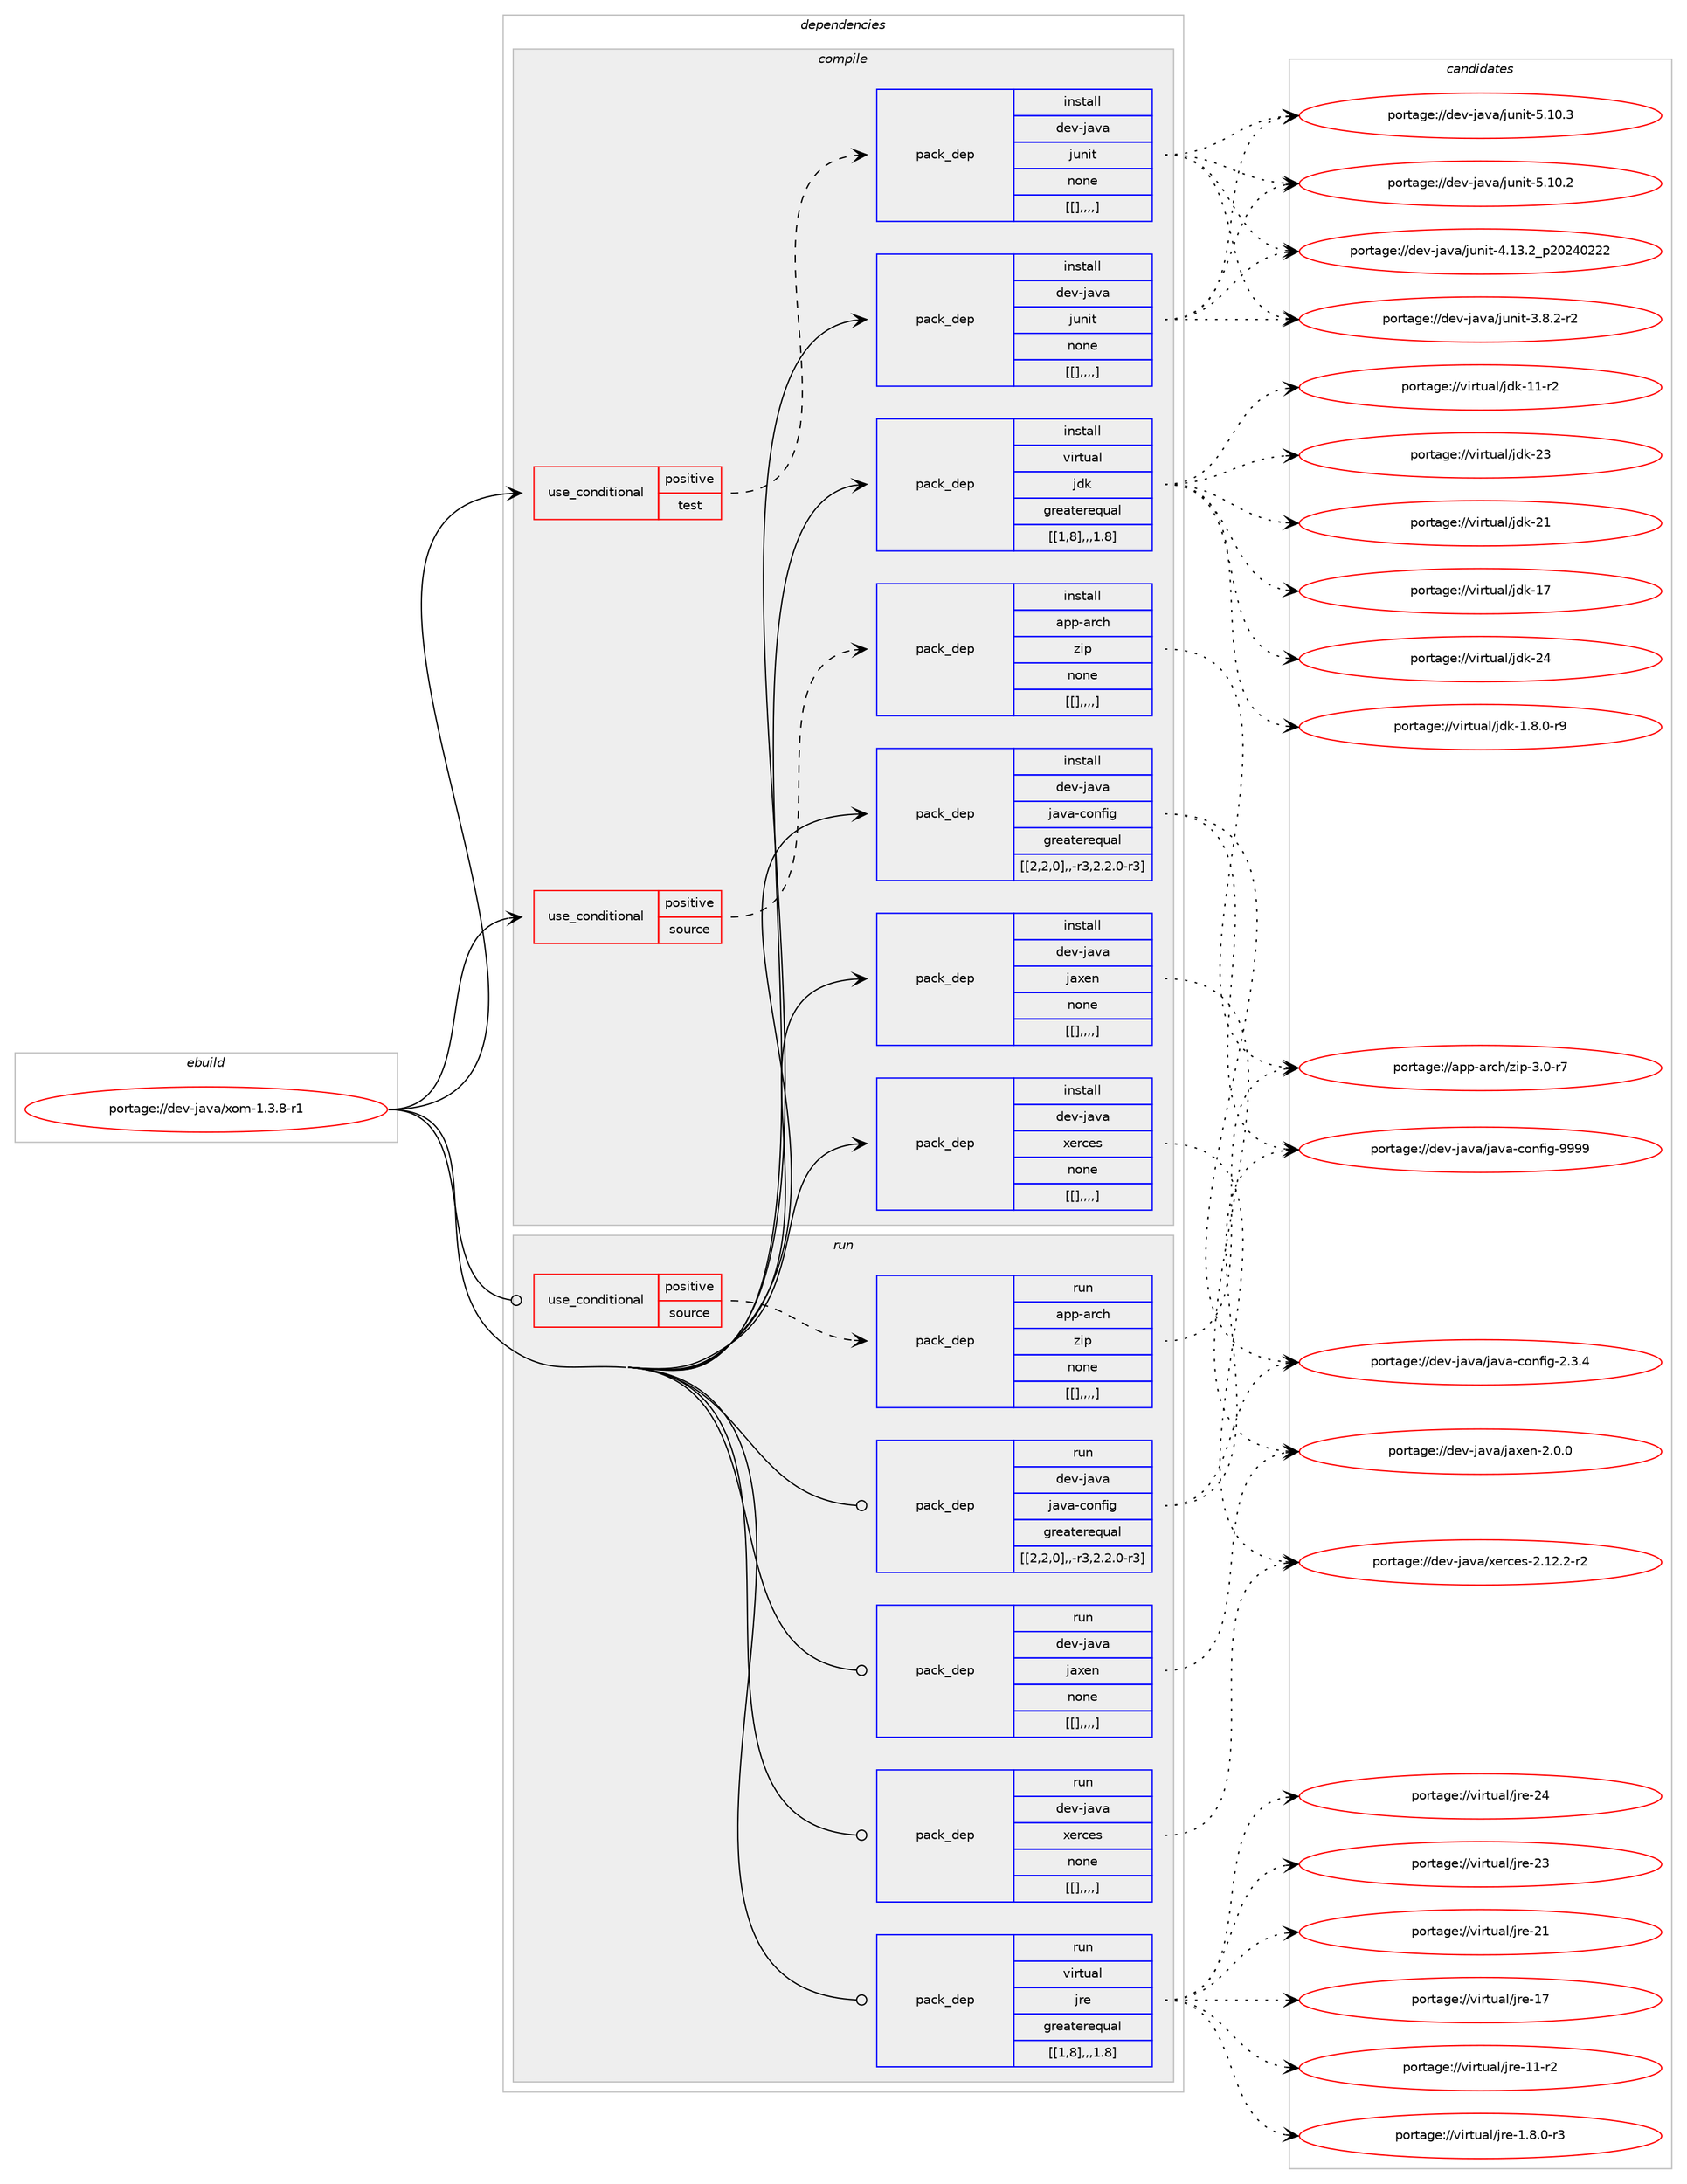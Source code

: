 digraph prolog {

# *************
# Graph options
# *************

newrank=true;
concentrate=true;
compound=true;
graph [rankdir=LR,fontname=Helvetica,fontsize=10,ranksep=1.5];#, ranksep=2.5, nodesep=0.2];
edge  [arrowhead=vee];
node  [fontname=Helvetica,fontsize=10];

# **********
# The ebuild
# **********

subgraph cluster_leftcol {
color=gray;
label=<<i>ebuild</i>>;
id [label="portage://dev-java/xom-1.3.8-r1", color=red, width=4, href="../dev-java/xom-1.3.8-r1.svg"];
}

# ****************
# The dependencies
# ****************

subgraph cluster_midcol {
color=gray;
label=<<i>dependencies</i>>;
subgraph cluster_compile {
fillcolor="#eeeeee";
style=filled;
label=<<i>compile</i>>;
subgraph cond23269 {
dependency98438 [label=<<TABLE BORDER="0" CELLBORDER="1" CELLSPACING="0" CELLPADDING="4"><TR><TD ROWSPAN="3" CELLPADDING="10">use_conditional</TD></TR><TR><TD>positive</TD></TR><TR><TD>source</TD></TR></TABLE>>, shape=none, color=red];
subgraph pack74115 {
dependency98439 [label=<<TABLE BORDER="0" CELLBORDER="1" CELLSPACING="0" CELLPADDING="4" WIDTH="220"><TR><TD ROWSPAN="6" CELLPADDING="30">pack_dep</TD></TR><TR><TD WIDTH="110">install</TD></TR><TR><TD>app-arch</TD></TR><TR><TD>zip</TD></TR><TR><TD>none</TD></TR><TR><TD>[[],,,,]</TD></TR></TABLE>>, shape=none, color=blue];
}
dependency98438:e -> dependency98439:w [weight=20,style="dashed",arrowhead="vee"];
}
id:e -> dependency98438:w [weight=20,style="solid",arrowhead="vee"];
subgraph cond23270 {
dependency98440 [label=<<TABLE BORDER="0" CELLBORDER="1" CELLSPACING="0" CELLPADDING="4"><TR><TD ROWSPAN="3" CELLPADDING="10">use_conditional</TD></TR><TR><TD>positive</TD></TR><TR><TD>test</TD></TR></TABLE>>, shape=none, color=red];
subgraph pack74116 {
dependency98441 [label=<<TABLE BORDER="0" CELLBORDER="1" CELLSPACING="0" CELLPADDING="4" WIDTH="220"><TR><TD ROWSPAN="6" CELLPADDING="30">pack_dep</TD></TR><TR><TD WIDTH="110">install</TD></TR><TR><TD>dev-java</TD></TR><TR><TD>junit</TD></TR><TR><TD>none</TD></TR><TR><TD>[[],,,,]</TD></TR></TABLE>>, shape=none, color=blue];
}
dependency98440:e -> dependency98441:w [weight=20,style="dashed",arrowhead="vee"];
}
id:e -> dependency98440:w [weight=20,style="solid",arrowhead="vee"];
subgraph pack74117 {
dependency98442 [label=<<TABLE BORDER="0" CELLBORDER="1" CELLSPACING="0" CELLPADDING="4" WIDTH="220"><TR><TD ROWSPAN="6" CELLPADDING="30">pack_dep</TD></TR><TR><TD WIDTH="110">install</TD></TR><TR><TD>dev-java</TD></TR><TR><TD>java-config</TD></TR><TR><TD>greaterequal</TD></TR><TR><TD>[[2,2,0],,-r3,2.2.0-r3]</TD></TR></TABLE>>, shape=none, color=blue];
}
id:e -> dependency98442:w [weight=20,style="solid",arrowhead="vee"];
subgraph pack74118 {
dependency98443 [label=<<TABLE BORDER="0" CELLBORDER="1" CELLSPACING="0" CELLPADDING="4" WIDTH="220"><TR><TD ROWSPAN="6" CELLPADDING="30">pack_dep</TD></TR><TR><TD WIDTH="110">install</TD></TR><TR><TD>dev-java</TD></TR><TR><TD>jaxen</TD></TR><TR><TD>none</TD></TR><TR><TD>[[],,,,]</TD></TR></TABLE>>, shape=none, color=blue];
}
id:e -> dependency98443:w [weight=20,style="solid",arrowhead="vee"];
subgraph pack74119 {
dependency98444 [label=<<TABLE BORDER="0" CELLBORDER="1" CELLSPACING="0" CELLPADDING="4" WIDTH="220"><TR><TD ROWSPAN="6" CELLPADDING="30">pack_dep</TD></TR><TR><TD WIDTH="110">install</TD></TR><TR><TD>dev-java</TD></TR><TR><TD>junit</TD></TR><TR><TD>none</TD></TR><TR><TD>[[],,,,]</TD></TR></TABLE>>, shape=none, color=blue];
}
id:e -> dependency98444:w [weight=20,style="solid",arrowhead="vee"];
subgraph pack74120 {
dependency98445 [label=<<TABLE BORDER="0" CELLBORDER="1" CELLSPACING="0" CELLPADDING="4" WIDTH="220"><TR><TD ROWSPAN="6" CELLPADDING="30">pack_dep</TD></TR><TR><TD WIDTH="110">install</TD></TR><TR><TD>dev-java</TD></TR><TR><TD>xerces</TD></TR><TR><TD>none</TD></TR><TR><TD>[[],,,,]</TD></TR></TABLE>>, shape=none, color=blue];
}
id:e -> dependency98445:w [weight=20,style="solid",arrowhead="vee"];
subgraph pack74121 {
dependency98446 [label=<<TABLE BORDER="0" CELLBORDER="1" CELLSPACING="0" CELLPADDING="4" WIDTH="220"><TR><TD ROWSPAN="6" CELLPADDING="30">pack_dep</TD></TR><TR><TD WIDTH="110">install</TD></TR><TR><TD>virtual</TD></TR><TR><TD>jdk</TD></TR><TR><TD>greaterequal</TD></TR><TR><TD>[[1,8],,,1.8]</TD></TR></TABLE>>, shape=none, color=blue];
}
id:e -> dependency98446:w [weight=20,style="solid",arrowhead="vee"];
}
subgraph cluster_compileandrun {
fillcolor="#eeeeee";
style=filled;
label=<<i>compile and run</i>>;
}
subgraph cluster_run {
fillcolor="#eeeeee";
style=filled;
label=<<i>run</i>>;
subgraph cond23271 {
dependency98447 [label=<<TABLE BORDER="0" CELLBORDER="1" CELLSPACING="0" CELLPADDING="4"><TR><TD ROWSPAN="3" CELLPADDING="10">use_conditional</TD></TR><TR><TD>positive</TD></TR><TR><TD>source</TD></TR></TABLE>>, shape=none, color=red];
subgraph pack74122 {
dependency98448 [label=<<TABLE BORDER="0" CELLBORDER="1" CELLSPACING="0" CELLPADDING="4" WIDTH="220"><TR><TD ROWSPAN="6" CELLPADDING="30">pack_dep</TD></TR><TR><TD WIDTH="110">run</TD></TR><TR><TD>app-arch</TD></TR><TR><TD>zip</TD></TR><TR><TD>none</TD></TR><TR><TD>[[],,,,]</TD></TR></TABLE>>, shape=none, color=blue];
}
dependency98447:e -> dependency98448:w [weight=20,style="dashed",arrowhead="vee"];
}
id:e -> dependency98447:w [weight=20,style="solid",arrowhead="odot"];
subgraph pack74123 {
dependency98449 [label=<<TABLE BORDER="0" CELLBORDER="1" CELLSPACING="0" CELLPADDING="4" WIDTH="220"><TR><TD ROWSPAN="6" CELLPADDING="30">pack_dep</TD></TR><TR><TD WIDTH="110">run</TD></TR><TR><TD>dev-java</TD></TR><TR><TD>java-config</TD></TR><TR><TD>greaterequal</TD></TR><TR><TD>[[2,2,0],,-r3,2.2.0-r3]</TD></TR></TABLE>>, shape=none, color=blue];
}
id:e -> dependency98449:w [weight=20,style="solid",arrowhead="odot"];
subgraph pack74124 {
dependency98450 [label=<<TABLE BORDER="0" CELLBORDER="1" CELLSPACING="0" CELLPADDING="4" WIDTH="220"><TR><TD ROWSPAN="6" CELLPADDING="30">pack_dep</TD></TR><TR><TD WIDTH="110">run</TD></TR><TR><TD>dev-java</TD></TR><TR><TD>jaxen</TD></TR><TR><TD>none</TD></TR><TR><TD>[[],,,,]</TD></TR></TABLE>>, shape=none, color=blue];
}
id:e -> dependency98450:w [weight=20,style="solid",arrowhead="odot"];
subgraph pack74125 {
dependency98451 [label=<<TABLE BORDER="0" CELLBORDER="1" CELLSPACING="0" CELLPADDING="4" WIDTH="220"><TR><TD ROWSPAN="6" CELLPADDING="30">pack_dep</TD></TR><TR><TD WIDTH="110">run</TD></TR><TR><TD>dev-java</TD></TR><TR><TD>xerces</TD></TR><TR><TD>none</TD></TR><TR><TD>[[],,,,]</TD></TR></TABLE>>, shape=none, color=blue];
}
id:e -> dependency98451:w [weight=20,style="solid",arrowhead="odot"];
subgraph pack74126 {
dependency98452 [label=<<TABLE BORDER="0" CELLBORDER="1" CELLSPACING="0" CELLPADDING="4" WIDTH="220"><TR><TD ROWSPAN="6" CELLPADDING="30">pack_dep</TD></TR><TR><TD WIDTH="110">run</TD></TR><TR><TD>virtual</TD></TR><TR><TD>jre</TD></TR><TR><TD>greaterequal</TD></TR><TR><TD>[[1,8],,,1.8]</TD></TR></TABLE>>, shape=none, color=blue];
}
id:e -> dependency98452:w [weight=20,style="solid",arrowhead="odot"];
}
}

# **************
# The candidates
# **************

subgraph cluster_choices {
rank=same;
color=gray;
label=<<i>candidates</i>>;

subgraph choice74115 {
color=black;
nodesep=1;
choice9711211245971149910447122105112455146484511455 [label="portage://app-arch/zip-3.0-r7", color=red, width=4,href="../app-arch/zip-3.0-r7.svg"];
dependency98439:e -> choice9711211245971149910447122105112455146484511455:w [style=dotted,weight="100"];
}
subgraph choice74116 {
color=black;
nodesep=1;
choice1001011184510697118974710611711010511645534649484651 [label="portage://dev-java/junit-5.10.3", color=red, width=4,href="../dev-java/junit-5.10.3.svg"];
choice1001011184510697118974710611711010511645534649484650 [label="portage://dev-java/junit-5.10.2", color=red, width=4,href="../dev-java/junit-5.10.2.svg"];
choice1001011184510697118974710611711010511645524649514650951125048505248505050 [label="portage://dev-java/junit-4.13.2_p20240222", color=red, width=4,href="../dev-java/junit-4.13.2_p20240222.svg"];
choice100101118451069711897471061171101051164551465646504511450 [label="portage://dev-java/junit-3.8.2-r2", color=red, width=4,href="../dev-java/junit-3.8.2-r2.svg"];
dependency98441:e -> choice1001011184510697118974710611711010511645534649484651:w [style=dotted,weight="100"];
dependency98441:e -> choice1001011184510697118974710611711010511645534649484650:w [style=dotted,weight="100"];
dependency98441:e -> choice1001011184510697118974710611711010511645524649514650951125048505248505050:w [style=dotted,weight="100"];
dependency98441:e -> choice100101118451069711897471061171101051164551465646504511450:w [style=dotted,weight="100"];
}
subgraph choice74117 {
color=black;
nodesep=1;
choice10010111845106971189747106971189745991111101021051034557575757 [label="portage://dev-java/java-config-9999", color=red, width=4,href="../dev-java/java-config-9999.svg"];
choice1001011184510697118974710697118974599111110102105103455046514652 [label="portage://dev-java/java-config-2.3.4", color=red, width=4,href="../dev-java/java-config-2.3.4.svg"];
dependency98442:e -> choice10010111845106971189747106971189745991111101021051034557575757:w [style=dotted,weight="100"];
dependency98442:e -> choice1001011184510697118974710697118974599111110102105103455046514652:w [style=dotted,weight="100"];
}
subgraph choice74118 {
color=black;
nodesep=1;
choice1001011184510697118974710697120101110455046484648 [label="portage://dev-java/jaxen-2.0.0", color=red, width=4,href="../dev-java/jaxen-2.0.0.svg"];
dependency98443:e -> choice1001011184510697118974710697120101110455046484648:w [style=dotted,weight="100"];
}
subgraph choice74119 {
color=black;
nodesep=1;
choice1001011184510697118974710611711010511645534649484651 [label="portage://dev-java/junit-5.10.3", color=red, width=4,href="../dev-java/junit-5.10.3.svg"];
choice1001011184510697118974710611711010511645534649484650 [label="portage://dev-java/junit-5.10.2", color=red, width=4,href="../dev-java/junit-5.10.2.svg"];
choice1001011184510697118974710611711010511645524649514650951125048505248505050 [label="portage://dev-java/junit-4.13.2_p20240222", color=red, width=4,href="../dev-java/junit-4.13.2_p20240222.svg"];
choice100101118451069711897471061171101051164551465646504511450 [label="portage://dev-java/junit-3.8.2-r2", color=red, width=4,href="../dev-java/junit-3.8.2-r2.svg"];
dependency98444:e -> choice1001011184510697118974710611711010511645534649484651:w [style=dotted,weight="100"];
dependency98444:e -> choice1001011184510697118974710611711010511645534649484650:w [style=dotted,weight="100"];
dependency98444:e -> choice1001011184510697118974710611711010511645524649514650951125048505248505050:w [style=dotted,weight="100"];
dependency98444:e -> choice100101118451069711897471061171101051164551465646504511450:w [style=dotted,weight="100"];
}
subgraph choice74120 {
color=black;
nodesep=1;
choice1001011184510697118974712010111499101115455046495046504511450 [label="portage://dev-java/xerces-2.12.2-r2", color=red, width=4,href="../dev-java/xerces-2.12.2-r2.svg"];
dependency98445:e -> choice1001011184510697118974712010111499101115455046495046504511450:w [style=dotted,weight="100"];
}
subgraph choice74121 {
color=black;
nodesep=1;
choice1181051141161179710847106100107455052 [label="portage://virtual/jdk-24", color=red, width=4,href="../virtual/jdk-24.svg"];
choice1181051141161179710847106100107455051 [label="portage://virtual/jdk-23", color=red, width=4,href="../virtual/jdk-23.svg"];
choice1181051141161179710847106100107455049 [label="portage://virtual/jdk-21", color=red, width=4,href="../virtual/jdk-21.svg"];
choice1181051141161179710847106100107454955 [label="portage://virtual/jdk-17", color=red, width=4,href="../virtual/jdk-17.svg"];
choice11810511411611797108471061001074549494511450 [label="portage://virtual/jdk-11-r2", color=red, width=4,href="../virtual/jdk-11-r2.svg"];
choice11810511411611797108471061001074549465646484511457 [label="portage://virtual/jdk-1.8.0-r9", color=red, width=4,href="../virtual/jdk-1.8.0-r9.svg"];
dependency98446:e -> choice1181051141161179710847106100107455052:w [style=dotted,weight="100"];
dependency98446:e -> choice1181051141161179710847106100107455051:w [style=dotted,weight="100"];
dependency98446:e -> choice1181051141161179710847106100107455049:w [style=dotted,weight="100"];
dependency98446:e -> choice1181051141161179710847106100107454955:w [style=dotted,weight="100"];
dependency98446:e -> choice11810511411611797108471061001074549494511450:w [style=dotted,weight="100"];
dependency98446:e -> choice11810511411611797108471061001074549465646484511457:w [style=dotted,weight="100"];
}
subgraph choice74122 {
color=black;
nodesep=1;
choice9711211245971149910447122105112455146484511455 [label="portage://app-arch/zip-3.0-r7", color=red, width=4,href="../app-arch/zip-3.0-r7.svg"];
dependency98448:e -> choice9711211245971149910447122105112455146484511455:w [style=dotted,weight="100"];
}
subgraph choice74123 {
color=black;
nodesep=1;
choice10010111845106971189747106971189745991111101021051034557575757 [label="portage://dev-java/java-config-9999", color=red, width=4,href="../dev-java/java-config-9999.svg"];
choice1001011184510697118974710697118974599111110102105103455046514652 [label="portage://dev-java/java-config-2.3.4", color=red, width=4,href="../dev-java/java-config-2.3.4.svg"];
dependency98449:e -> choice10010111845106971189747106971189745991111101021051034557575757:w [style=dotted,weight="100"];
dependency98449:e -> choice1001011184510697118974710697118974599111110102105103455046514652:w [style=dotted,weight="100"];
}
subgraph choice74124 {
color=black;
nodesep=1;
choice1001011184510697118974710697120101110455046484648 [label="portage://dev-java/jaxen-2.0.0", color=red, width=4,href="../dev-java/jaxen-2.0.0.svg"];
dependency98450:e -> choice1001011184510697118974710697120101110455046484648:w [style=dotted,weight="100"];
}
subgraph choice74125 {
color=black;
nodesep=1;
choice1001011184510697118974712010111499101115455046495046504511450 [label="portage://dev-java/xerces-2.12.2-r2", color=red, width=4,href="../dev-java/xerces-2.12.2-r2.svg"];
dependency98451:e -> choice1001011184510697118974712010111499101115455046495046504511450:w [style=dotted,weight="100"];
}
subgraph choice74126 {
color=black;
nodesep=1;
choice1181051141161179710847106114101455052 [label="portage://virtual/jre-24", color=red, width=4,href="../virtual/jre-24.svg"];
choice1181051141161179710847106114101455051 [label="portage://virtual/jre-23", color=red, width=4,href="../virtual/jre-23.svg"];
choice1181051141161179710847106114101455049 [label="portage://virtual/jre-21", color=red, width=4,href="../virtual/jre-21.svg"];
choice1181051141161179710847106114101454955 [label="portage://virtual/jre-17", color=red, width=4,href="../virtual/jre-17.svg"];
choice11810511411611797108471061141014549494511450 [label="portage://virtual/jre-11-r2", color=red, width=4,href="../virtual/jre-11-r2.svg"];
choice11810511411611797108471061141014549465646484511451 [label="portage://virtual/jre-1.8.0-r3", color=red, width=4,href="../virtual/jre-1.8.0-r3.svg"];
dependency98452:e -> choice1181051141161179710847106114101455052:w [style=dotted,weight="100"];
dependency98452:e -> choice1181051141161179710847106114101455051:w [style=dotted,weight="100"];
dependency98452:e -> choice1181051141161179710847106114101455049:w [style=dotted,weight="100"];
dependency98452:e -> choice1181051141161179710847106114101454955:w [style=dotted,weight="100"];
dependency98452:e -> choice11810511411611797108471061141014549494511450:w [style=dotted,weight="100"];
dependency98452:e -> choice11810511411611797108471061141014549465646484511451:w [style=dotted,weight="100"];
}
}

}
